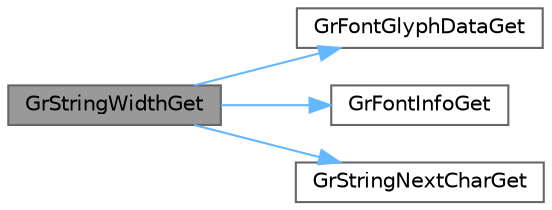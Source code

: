 digraph "GrStringWidthGet"
{
 // LATEX_PDF_SIZE
  bgcolor="transparent";
  edge [fontname=Helvetica,fontsize=10,labelfontname=Helvetica,labelfontsize=10];
  node [fontname=Helvetica,fontsize=10,shape=box,height=0.2,width=0.4];
  rankdir="LR";
  Node1 [id="Node000001",label="GrStringWidthGet",height=0.2,width=0.4,color="gray40", fillcolor="grey60", style="filled", fontcolor="black",tooltip=" "];
  Node1 -> Node2 [id="edge1_Node000001_Node000002",color="steelblue1",style="solid",tooltip=" "];
  Node2 [id="Node000002",label="GrFontGlyphDataGet",height=0.2,width=0.4,color="grey40", fillcolor="white", style="filled",URL="$group__primitives__api.html#ga13583a98bd6c99658510423bd3c55379",tooltip=" "];
  Node1 -> Node3 [id="edge2_Node000001_Node000003",color="steelblue1",style="solid",tooltip=" "];
  Node3 [id="Node000003",label="GrFontInfoGet",height=0.2,width=0.4,color="grey40", fillcolor="white", style="filled",URL="$group__primitives__api.html#ga965d52a5c2affc1acdd1b4223864b2b8",tooltip=" "];
  Node1 -> Node4 [id="edge3_Node000001_Node000004",color="steelblue1",style="solid",tooltip=" "];
  Node4 [id="Node000004",label="GrStringNextCharGet",height=0.2,width=0.4,color="grey40", fillcolor="white", style="filled",URL="$group__primitives__api.html#gafa1cbb610878aac84b534dc32d2c3325",tooltip=" "];
}
